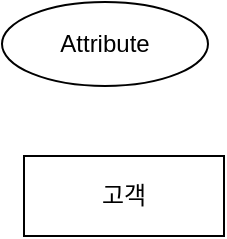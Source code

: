 <mxfile version="24.0.0" type="github">
  <diagram name="페이지-1" id="7eS4kyV_Mds_Okzxv6tP">
    <mxGraphModel dx="513" dy="976" grid="0" gridSize="10" guides="1" tooltips="1" connect="1" arrows="1" fold="1" page="0" pageScale="1" pageWidth="827" pageHeight="1169" math="0" shadow="0">
      <root>
        <mxCell id="0" />
        <mxCell id="1" parent="0" />
        <mxCell id="xsXzxzbmuRNSx5mJsbQE-1" value="고&lt;span style=&quot;background-color: initial;&quot;&gt;객&lt;/span&gt;" style="whiteSpace=wrap;html=1;align=center;" vertex="1" parent="1">
          <mxGeometry x="33" y="54" width="100" height="40" as="geometry" />
        </mxCell>
        <mxCell id="xsXzxzbmuRNSx5mJsbQE-2" value="Attribute" style="ellipse;whiteSpace=wrap;html=1;align=center;" vertex="1" parent="1">
          <mxGeometry x="22" y="-23" width="103" height="42" as="geometry" />
        </mxCell>
      </root>
    </mxGraphModel>
  </diagram>
</mxfile>
